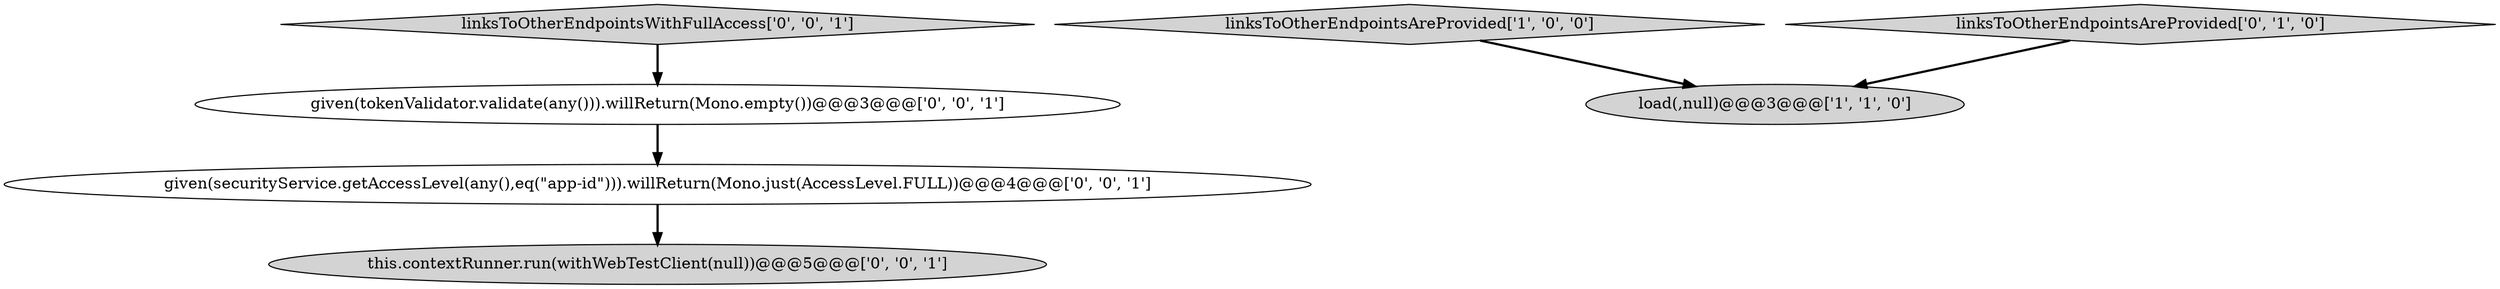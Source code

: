 digraph {
4 [style = filled, label = "given(tokenValidator.validate(any())).willReturn(Mono.empty())@@@3@@@['0', '0', '1']", fillcolor = white, shape = ellipse image = "AAA0AAABBB3BBB"];
3 [style = filled, label = "this.contextRunner.run(withWebTestClient(null))@@@5@@@['0', '0', '1']", fillcolor = lightgray, shape = ellipse image = "AAA0AAABBB3BBB"];
1 [style = filled, label = "linksToOtherEndpointsAreProvided['1', '0', '0']", fillcolor = lightgray, shape = diamond image = "AAA0AAABBB1BBB"];
0 [style = filled, label = "load(,null)@@@3@@@['1', '1', '0']", fillcolor = lightgray, shape = ellipse image = "AAA0AAABBB1BBB"];
2 [style = filled, label = "linksToOtherEndpointsAreProvided['0', '1', '0']", fillcolor = lightgray, shape = diamond image = "AAA0AAABBB2BBB"];
6 [style = filled, label = "given(securityService.getAccessLevel(any(),eq(\"app-id\"))).willReturn(Mono.just(AccessLevel.FULL))@@@4@@@['0', '0', '1']", fillcolor = white, shape = ellipse image = "AAA0AAABBB3BBB"];
5 [style = filled, label = "linksToOtherEndpointsWithFullAccess['0', '0', '1']", fillcolor = lightgray, shape = diamond image = "AAA0AAABBB3BBB"];
6->3 [style = bold, label=""];
2->0 [style = bold, label=""];
1->0 [style = bold, label=""];
4->6 [style = bold, label=""];
5->4 [style = bold, label=""];
}

